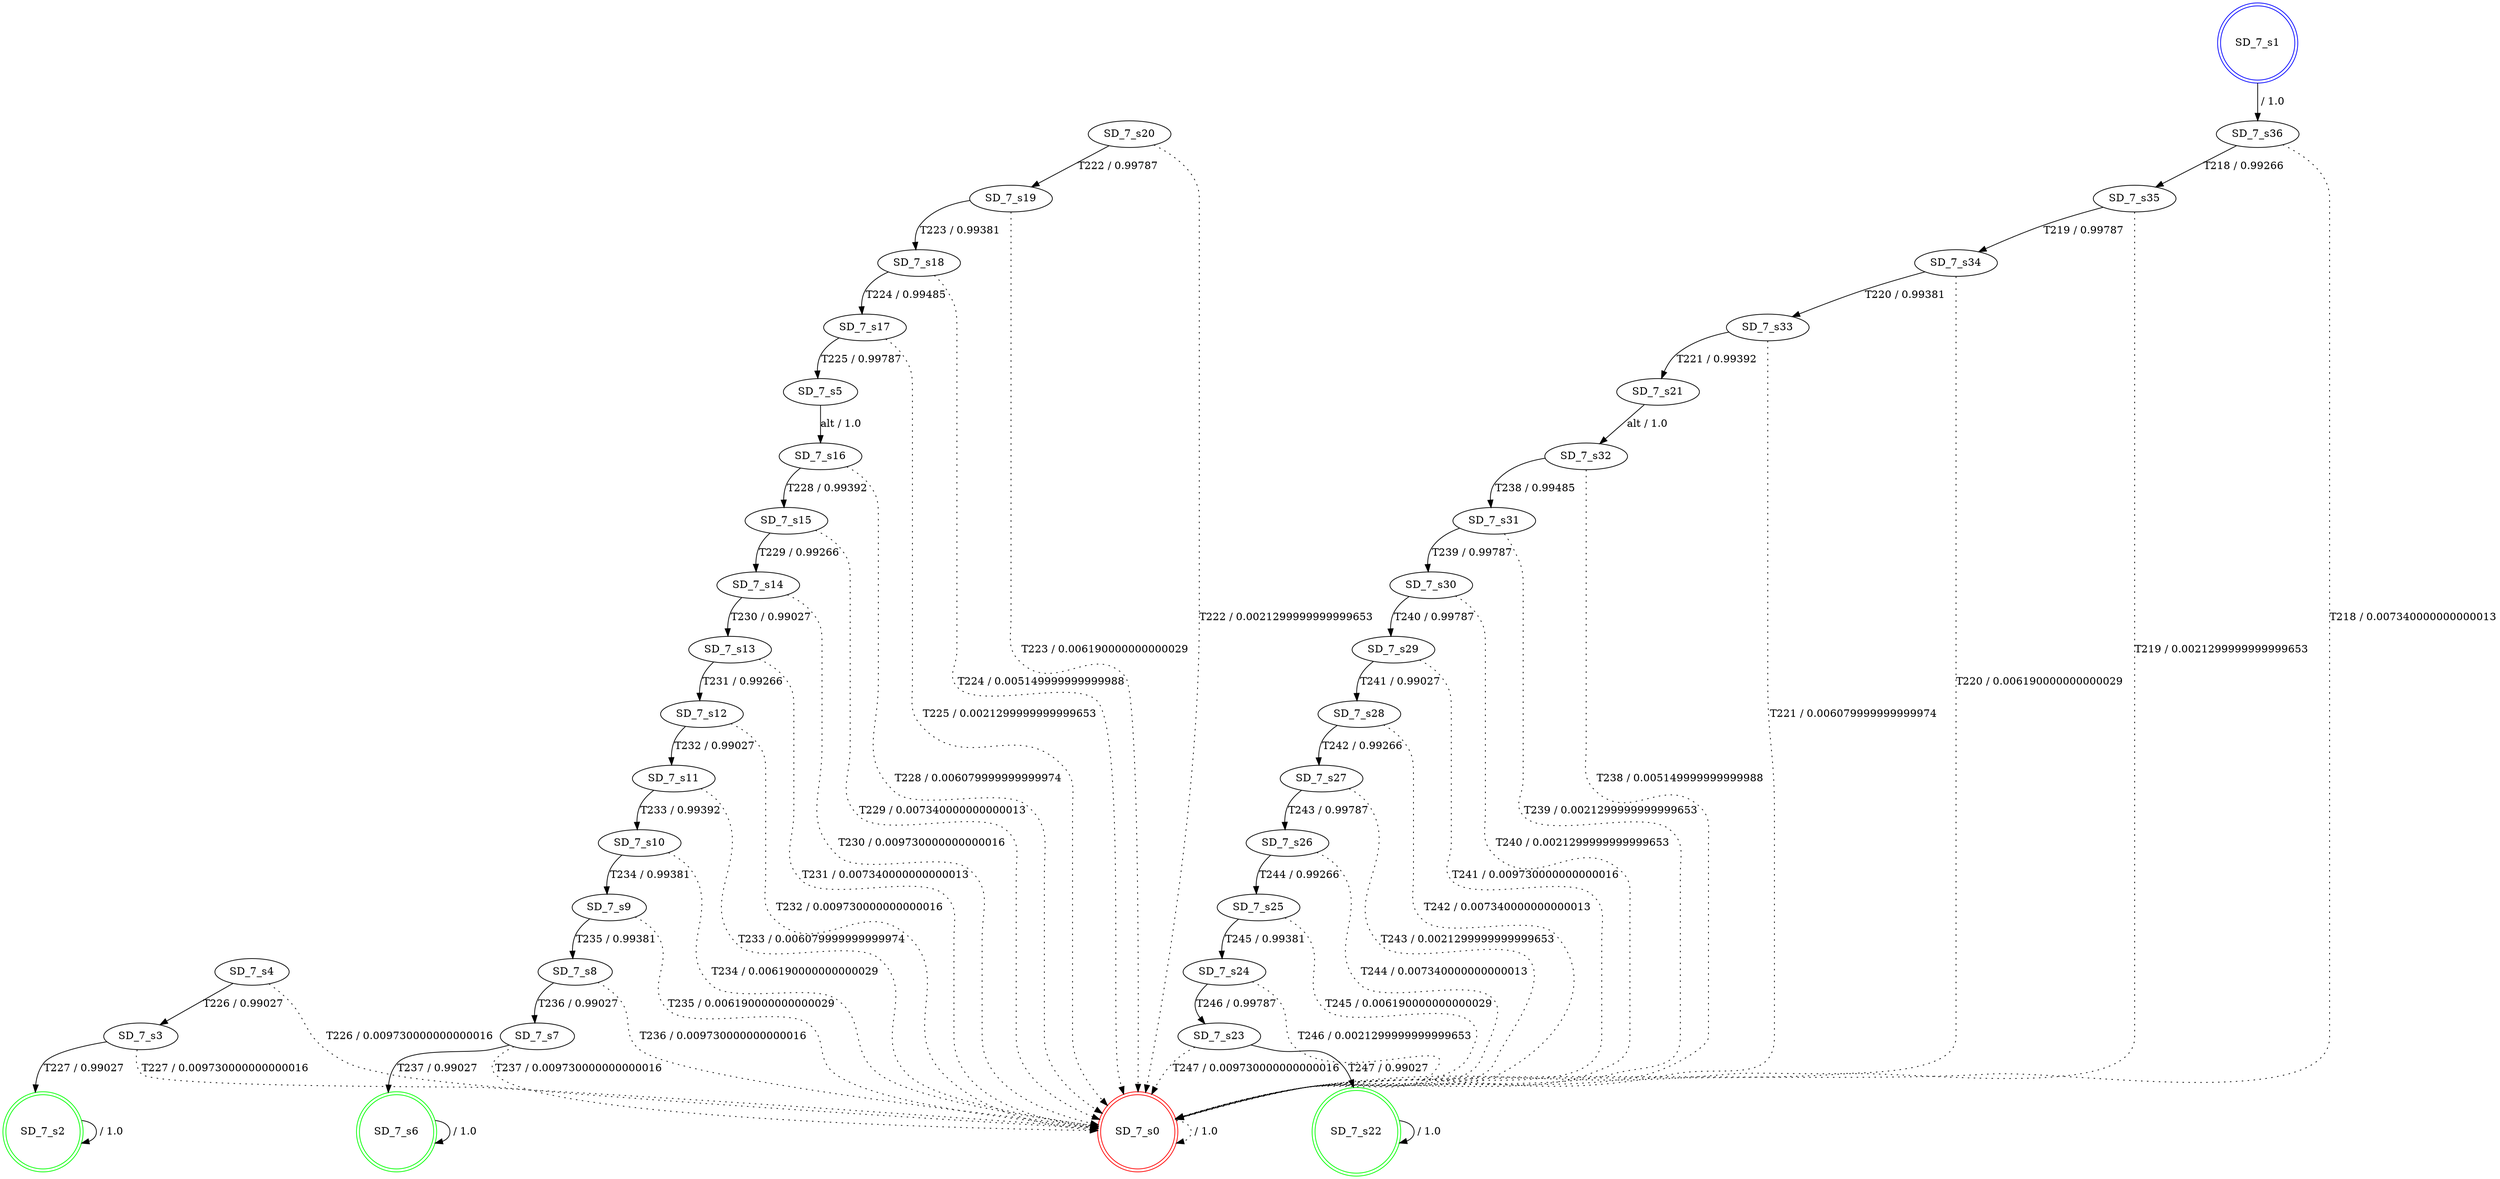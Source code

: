 digraph graphname {
SD_7_s0 [label="SD_7_s0",color=red,shape=doublecircle ];
SD_7_s1 [label="SD_7_s1",color=blue,shape=doublecircle ];
SD_7_s2 [label="SD_7_s2",color=green,shape=doublecircle ];
SD_7_s3 [label="SD_7_s3" ];
SD_7_s4 [label="SD_7_s4" ];
SD_7_s5 [label="SD_7_s5" ];
SD_7_s6 [label="SD_7_s6",color=green,shape=doublecircle ];
SD_7_s7 [label="SD_7_s7" ];
SD_7_s8 [label="SD_7_s8" ];
SD_7_s9 [label="SD_7_s9" ];
SD_7_s10 [label="SD_7_s10" ];
SD_7_s11 [label="SD_7_s11" ];
SD_7_s12 [label="SD_7_s12" ];
SD_7_s13 [label="SD_7_s13" ];
SD_7_s14 [label="SD_7_s14" ];
SD_7_s15 [label="SD_7_s15" ];
SD_7_s16 [label="SD_7_s16" ];
SD_7_s17 [label="SD_7_s17" ];
SD_7_s18 [label="SD_7_s18" ];
SD_7_s19 [label="SD_7_s19" ];
SD_7_s20 [label="SD_7_s20" ];
SD_7_s21 [label="SD_7_s21" ];
SD_7_s22 [label="SD_7_s22",color=green,shape=doublecircle ];
SD_7_s23 [label="SD_7_s23" ];
SD_7_s24 [label="SD_7_s24" ];
SD_7_s25 [label="SD_7_s25" ];
SD_7_s26 [label="SD_7_s26" ];
SD_7_s27 [label="SD_7_s27" ];
SD_7_s28 [label="SD_7_s28" ];
SD_7_s29 [label="SD_7_s29" ];
SD_7_s30 [label="SD_7_s30" ];
SD_7_s31 [label="SD_7_s31" ];
SD_7_s32 [label="SD_7_s32" ];
SD_7_s33 [label="SD_7_s33" ];
SD_7_s34 [label="SD_7_s34" ];
SD_7_s35 [label="SD_7_s35" ];
SD_7_s36 [label="SD_7_s36" ];
SD_7_s0 -> SD_7_s0 [label=" / 1.0", style=dotted];
SD_7_s1 -> SD_7_s36 [label=" / 1.0"];
SD_7_s2 -> SD_7_s2 [label=" / 1.0"];
SD_7_s3 -> SD_7_s2 [label="T227 / 0.99027"];
SD_7_s3 -> SD_7_s0 [label="T227 / 0.009730000000000016", style=dotted];
SD_7_s4 -> SD_7_s3 [label="T226 / 0.99027"];
SD_7_s4 -> SD_7_s0 [label="T226 / 0.009730000000000016", style=dotted];
SD_7_s5 -> SD_7_s16 [label="alt / 1.0"];
SD_7_s6 -> SD_7_s6 [label=" / 1.0"];
SD_7_s7 -> SD_7_s6 [label="T237 / 0.99027"];
SD_7_s7 -> SD_7_s0 [label="T237 / 0.009730000000000016", style=dotted];
SD_7_s8 -> SD_7_s7 [label="T236 / 0.99027"];
SD_7_s8 -> SD_7_s0 [label="T236 / 0.009730000000000016", style=dotted];
SD_7_s9 -> SD_7_s8 [label="T235 / 0.99381"];
SD_7_s9 -> SD_7_s0 [label="T235 / 0.006190000000000029", style=dotted];
SD_7_s10 -> SD_7_s9 [label="T234 / 0.99381"];
SD_7_s10 -> SD_7_s0 [label="T234 / 0.006190000000000029", style=dotted];
SD_7_s11 -> SD_7_s10 [label="T233 / 0.99392"];
SD_7_s11 -> SD_7_s0 [label="T233 / 0.006079999999999974", style=dotted];
SD_7_s12 -> SD_7_s11 [label="T232 / 0.99027"];
SD_7_s12 -> SD_7_s0 [label="T232 / 0.009730000000000016", style=dotted];
SD_7_s13 -> SD_7_s12 [label="T231 / 0.99266"];
SD_7_s13 -> SD_7_s0 [label="T231 / 0.007340000000000013", style=dotted];
SD_7_s14 -> SD_7_s13 [label="T230 / 0.99027"];
SD_7_s14 -> SD_7_s0 [label="T230 / 0.009730000000000016", style=dotted];
SD_7_s15 -> SD_7_s14 [label="T229 / 0.99266"];
SD_7_s15 -> SD_7_s0 [label="T229 / 0.007340000000000013", style=dotted];
SD_7_s16 -> SD_7_s15 [label="T228 / 0.99392"];
SD_7_s16 -> SD_7_s0 [label="T228 / 0.006079999999999974", style=dotted];
SD_7_s17 -> SD_7_s5 [label="T225 / 0.99787"];
SD_7_s17 -> SD_7_s0 [label="T225 / 0.0021299999999999653", style=dotted];
SD_7_s18 -> SD_7_s17 [label="T224 / 0.99485"];
SD_7_s18 -> SD_7_s0 [label="T224 / 0.005149999999999988", style=dotted];
SD_7_s19 -> SD_7_s18 [label="T223 / 0.99381"];
SD_7_s19 -> SD_7_s0 [label="T223 / 0.006190000000000029", style=dotted];
SD_7_s20 -> SD_7_s19 [label="T222 / 0.99787"];
SD_7_s20 -> SD_7_s0 [label="T222 / 0.0021299999999999653", style=dotted];
SD_7_s21 -> SD_7_s32 [label="alt / 1.0"];
SD_7_s22 -> SD_7_s22 [label=" / 1.0"];
SD_7_s23 -> SD_7_s22 [label="T247 / 0.99027"];
SD_7_s23 -> SD_7_s0 [label="T247 / 0.009730000000000016", style=dotted];
SD_7_s24 -> SD_7_s23 [label="T246 / 0.99787"];
SD_7_s24 -> SD_7_s0 [label="T246 / 0.0021299999999999653", style=dotted];
SD_7_s25 -> SD_7_s24 [label="T245 / 0.99381"];
SD_7_s25 -> SD_7_s0 [label="T245 / 0.006190000000000029", style=dotted];
SD_7_s26 -> SD_7_s25 [label="T244 / 0.99266"];
SD_7_s26 -> SD_7_s0 [label="T244 / 0.007340000000000013", style=dotted];
SD_7_s27 -> SD_7_s26 [label="T243 / 0.99787"];
SD_7_s27 -> SD_7_s0 [label="T243 / 0.0021299999999999653", style=dotted];
SD_7_s28 -> SD_7_s27 [label="T242 / 0.99266"];
SD_7_s28 -> SD_7_s0 [label="T242 / 0.007340000000000013", style=dotted];
SD_7_s29 -> SD_7_s28 [label="T241 / 0.99027"];
SD_7_s29 -> SD_7_s0 [label="T241 / 0.009730000000000016", style=dotted];
SD_7_s30 -> SD_7_s29 [label="T240 / 0.99787"];
SD_7_s30 -> SD_7_s0 [label="T240 / 0.0021299999999999653", style=dotted];
SD_7_s31 -> SD_7_s30 [label="T239 / 0.99787"];
SD_7_s31 -> SD_7_s0 [label="T239 / 0.0021299999999999653", style=dotted];
SD_7_s32 -> SD_7_s31 [label="T238 / 0.99485"];
SD_7_s32 -> SD_7_s0 [label="T238 / 0.005149999999999988", style=dotted];
SD_7_s33 -> SD_7_s21 [label="T221 / 0.99392"];
SD_7_s33 -> SD_7_s0 [label="T221 / 0.006079999999999974", style=dotted];
SD_7_s34 -> SD_7_s33 [label="T220 / 0.99381"];
SD_7_s34 -> SD_7_s0 [label="T220 / 0.006190000000000029", style=dotted];
SD_7_s35 -> SD_7_s34 [label="T219 / 0.99787"];
SD_7_s35 -> SD_7_s0 [label="T219 / 0.0021299999999999653", style=dotted];
SD_7_s36 -> SD_7_s35 [label="T218 / 0.99266"];
SD_7_s36 -> SD_7_s0 [label="T218 / 0.007340000000000013", style=dotted];
}